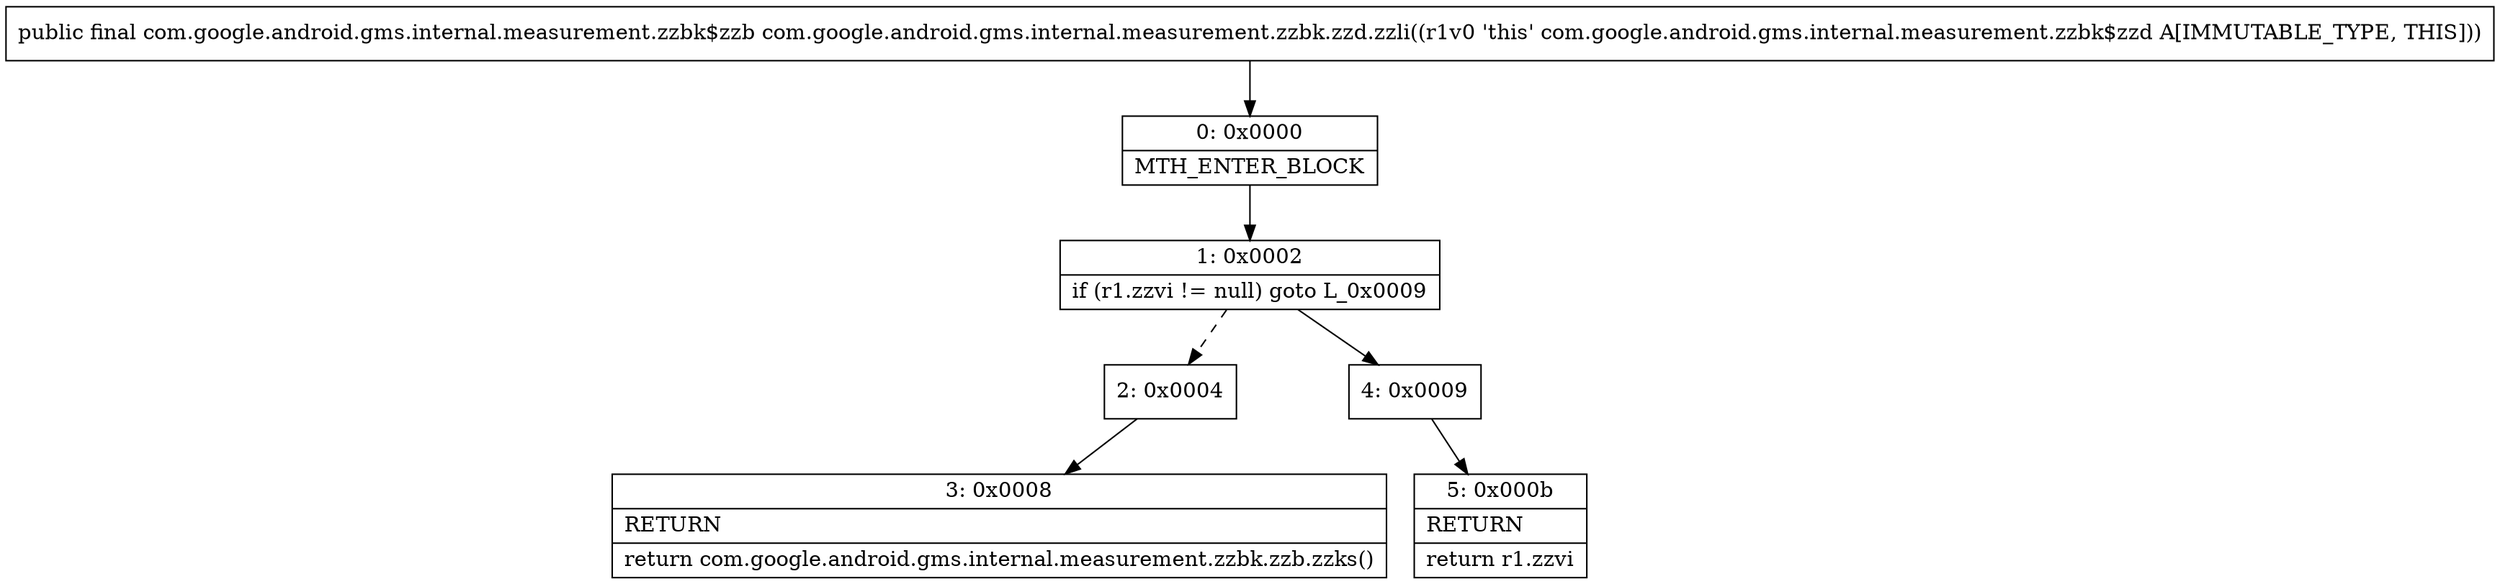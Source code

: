 digraph "CFG forcom.google.android.gms.internal.measurement.zzbk.zzd.zzli()Lcom\/google\/android\/gms\/internal\/measurement\/zzbk$zzb;" {
Node_0 [shape=record,label="{0\:\ 0x0000|MTH_ENTER_BLOCK\l}"];
Node_1 [shape=record,label="{1\:\ 0x0002|if (r1.zzvi != null) goto L_0x0009\l}"];
Node_2 [shape=record,label="{2\:\ 0x0004}"];
Node_3 [shape=record,label="{3\:\ 0x0008|RETURN\l|return com.google.android.gms.internal.measurement.zzbk.zzb.zzks()\l}"];
Node_4 [shape=record,label="{4\:\ 0x0009}"];
Node_5 [shape=record,label="{5\:\ 0x000b|RETURN\l|return r1.zzvi\l}"];
MethodNode[shape=record,label="{public final com.google.android.gms.internal.measurement.zzbk$zzb com.google.android.gms.internal.measurement.zzbk.zzd.zzli((r1v0 'this' com.google.android.gms.internal.measurement.zzbk$zzd A[IMMUTABLE_TYPE, THIS])) }"];
MethodNode -> Node_0;
Node_0 -> Node_1;
Node_1 -> Node_2[style=dashed];
Node_1 -> Node_4;
Node_2 -> Node_3;
Node_4 -> Node_5;
}

